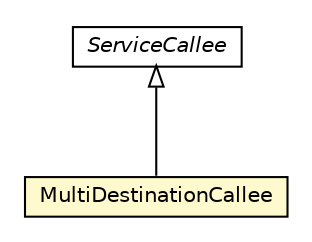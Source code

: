 #!/usr/local/bin/dot
#
# Class diagram 
# Generated by UMLGraph version R5_6-24-gf6e263 (http://www.umlgraph.org/)
#

digraph G {
	edge [fontname="Helvetica",fontsize=10,labelfontname="Helvetica",labelfontsize=10];
	node [fontname="Helvetica",fontsize=10,shape=plaintext];
	nodesep=0.25;
	ranksep=0.5;
	// org.universAAL.middleware.service.ServiceCallee
	c5836148 [label=<<table title="org.universAAL.middleware.service.ServiceCallee" border="0" cellborder="1" cellspacing="0" cellpadding="2" port="p" href="../../../middleware/service/ServiceCallee.html">
		<tr><td><table border="0" cellspacing="0" cellpadding="1">
<tr><td align="center" balign="center"><font face="Helvetica-Oblique"> ServiceCallee </font></td></tr>
		</table></td></tr>
		</table>>, URL="../../../middleware/service/ServiceCallee.html", fontname="Helvetica", fontcolor="black", fontsize=10.0];
	// org.universAAL.security.cryptographic.services.MultiDestinationCallee
	c5837682 [label=<<table title="org.universAAL.security.cryptographic.services.MultiDestinationCallee" border="0" cellborder="1" cellspacing="0" cellpadding="2" port="p" bgcolor="lemonChiffon" href="./MultiDestinationCallee.html">
		<tr><td><table border="0" cellspacing="0" cellpadding="1">
<tr><td align="center" balign="center"> MultiDestinationCallee </td></tr>
		</table></td></tr>
		</table>>, URL="./MultiDestinationCallee.html", fontname="Helvetica", fontcolor="black", fontsize=10.0];
	//org.universAAL.security.cryptographic.services.MultiDestinationCallee extends org.universAAL.middleware.service.ServiceCallee
	c5836148:p -> c5837682:p [dir=back,arrowtail=empty];
}

